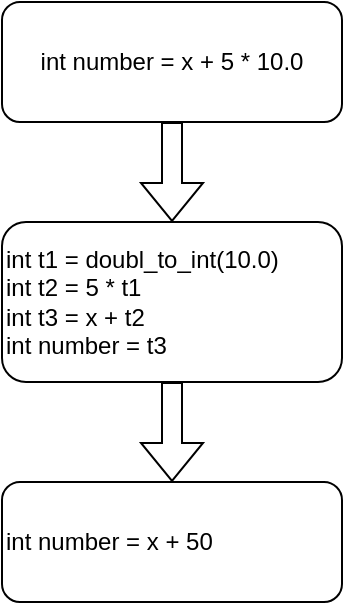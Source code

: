 <mxfile version="16.5.1" type="device"><diagram id="C5RBs43oDa-KdzZeNtuy" name="Page-1"><mxGraphModel dx="942" dy="869" grid="1" gridSize="10" guides="1" tooltips="1" connect="1" arrows="1" fold="1" page="1" pageScale="1" pageWidth="827" pageHeight="1169" math="0" shadow="0"><root><mxCell id="WIyWlLk6GJQsqaUBKTNV-0"/><mxCell id="WIyWlLk6GJQsqaUBKTNV-1" parent="WIyWlLk6GJQsqaUBKTNV-0"/><mxCell id="gysn3H9iVhg9O7osWPCH-0" value="int number = x + 5 * 10.0" style="rounded=1;whiteSpace=wrap;html=1;" vertex="1" parent="WIyWlLk6GJQsqaUBKTNV-1"><mxGeometry x="280" y="160" width="170" height="60" as="geometry"/></mxCell><mxCell id="gysn3H9iVhg9O7osWPCH-1" value="int t1 = doubl_to_int(10.0)&lt;br&gt;int t2 = 5 * t1&lt;br&gt;int t3 = x + t2&lt;br&gt;int number = t3" style="rounded=1;whiteSpace=wrap;html=1;align=left;" vertex="1" parent="WIyWlLk6GJQsqaUBKTNV-1"><mxGeometry x="280" y="270" width="170" height="80" as="geometry"/></mxCell><mxCell id="gysn3H9iVhg9O7osWPCH-2" value="" style="shape=flexArrow;endArrow=classic;html=1;rounded=0;exitX=0.5;exitY=1;exitDx=0;exitDy=0;entryX=0.5;entryY=0;entryDx=0;entryDy=0;" edge="1" parent="WIyWlLk6GJQsqaUBKTNV-1" source="gysn3H9iVhg9O7osWPCH-0" target="gysn3H9iVhg9O7osWPCH-1"><mxGeometry width="50" height="50" relative="1" as="geometry"><mxPoint x="370" y="440" as="sourcePoint"/><mxPoint x="420" y="390" as="targetPoint"/></mxGeometry></mxCell><mxCell id="gysn3H9iVhg9O7osWPCH-3" value="int number = x + 50" style="rounded=1;whiteSpace=wrap;html=1;align=left;" vertex="1" parent="WIyWlLk6GJQsqaUBKTNV-1"><mxGeometry x="280" y="400" width="170" height="60" as="geometry"/></mxCell><mxCell id="gysn3H9iVhg9O7osWPCH-4" value="" style="shape=flexArrow;endArrow=classic;html=1;rounded=0;exitX=0.5;exitY=1;exitDx=0;exitDy=0;entryX=0.5;entryY=0;entryDx=0;entryDy=0;" edge="1" parent="WIyWlLk6GJQsqaUBKTNV-1" source="gysn3H9iVhg9O7osWPCH-1" target="gysn3H9iVhg9O7osWPCH-3"><mxGeometry width="50" height="50" relative="1" as="geometry"><mxPoint x="370" y="460" as="sourcePoint"/><mxPoint x="420" y="410" as="targetPoint"/></mxGeometry></mxCell></root></mxGraphModel></diagram></mxfile>